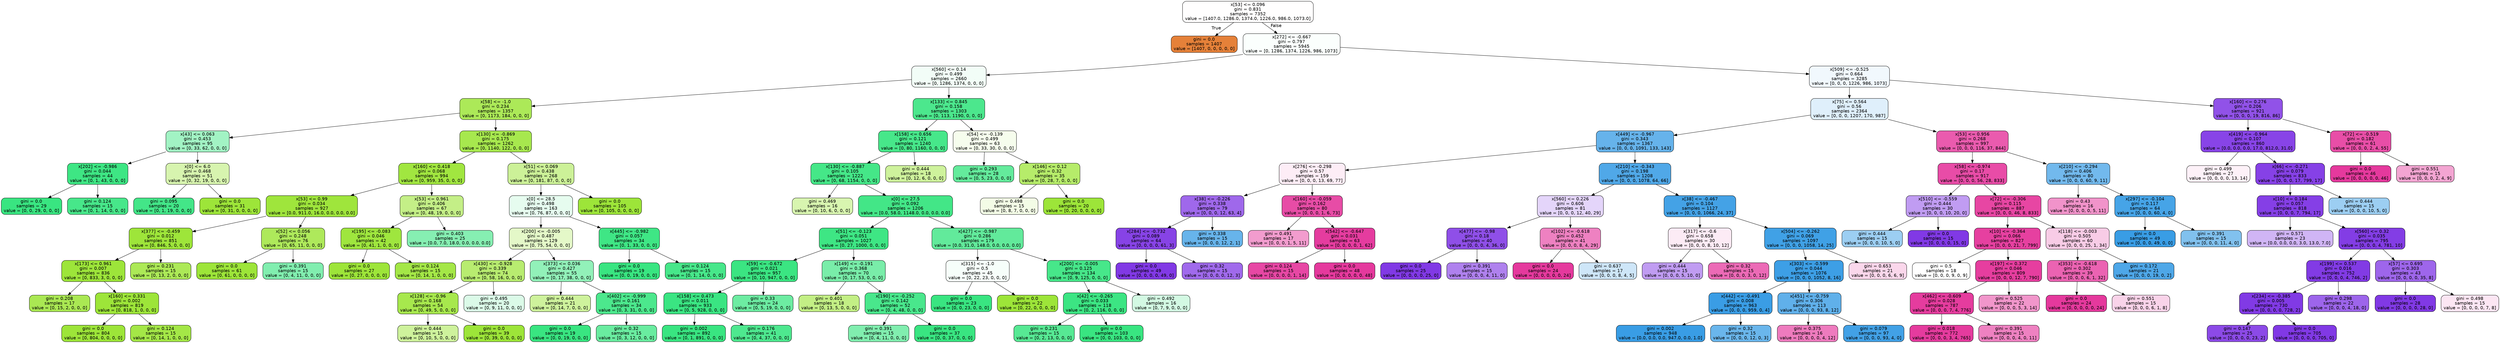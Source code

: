 digraph Tree {
node [shape=box, style="filled, rounded", color="black", fontname="helvetica"] ;
edge [fontname="helvetica"] ;
0 [label="x[53] <= 0.096\ngini = 0.831\nsamples = 7352\nvalue = [1407.0, 1286.0, 1374.0, 1226.0, 986.0, 1073.0]", fillcolor="#fffefe"] ;
1 [label="gini = 0.0\nsamples = 1407\nvalue = [1407, 0, 0, 0, 0, 0]", fillcolor="#e58139"] ;
0 -> 1 [labeldistance=2.5, labelangle=45, headlabel="True"] ;
2 [label="x[272] <= -0.667\ngini = 0.797\nsamples = 5945\nvalue = [0, 1286, 1374, 1226, 986, 1073]", fillcolor="#fbfffd"] ;
0 -> 2 [labeldistance=2.5, labelangle=-45, headlabel="False"] ;
3 [label="x[560] <= 0.14\ngini = 0.499\nsamples = 2660\nvalue = [0, 1286, 1374, 0, 0, 0]", fillcolor="#f2fdf7"] ;
2 -> 3 ;
4 [label="x[58] <= -1.0\ngini = 0.234\nsamples = 1357\nvalue = [0, 1173, 184, 0, 0, 0]", fillcolor="#ace958"] ;
3 -> 4 ;
5 [label="x[43] <= 0.063\ngini = 0.453\nsamples = 95\nvalue = [0, 33, 62, 0, 0, 0]", fillcolor="#a2f3c4"] ;
4 -> 5 ;
6 [label="x[202] <= -0.986\ngini = 0.044\nsamples = 44\nvalue = [0, 1, 43, 0, 0, 0]", fillcolor="#3ee684"] ;
5 -> 6 ;
7 [label="gini = 0.0\nsamples = 29\nvalue = [0, 0, 29, 0, 0, 0]", fillcolor="#39e581"] ;
6 -> 7 ;
8 [label="gini = 0.124\nsamples = 15\nvalue = [0, 1, 14, 0, 0, 0]", fillcolor="#47e78a"] ;
6 -> 8 ;
9 [label="x[0] <= 6.0\ngini = 0.468\nsamples = 51\nvalue = [0, 32, 19, 0, 0, 0]", fillcolor="#d7f4af"] ;
5 -> 9 ;
10 [label="gini = 0.095\nsamples = 20\nvalue = [0, 1, 19, 0, 0, 0]", fillcolor="#43e688"] ;
9 -> 10 ;
11 [label="gini = 0.0\nsamples = 31\nvalue = [0, 31, 0, 0, 0, 0]", fillcolor="#9de539"] ;
9 -> 11 ;
12 [label="x[130] <= -0.869\ngini = 0.175\nsamples = 1262\nvalue = [0, 1140, 122, 0, 0, 0]", fillcolor="#a7e84e"] ;
4 -> 12 ;
13 [label="x[160] <= 0.418\ngini = 0.068\nsamples = 994\nvalue = [0, 959, 35, 0, 0, 0]", fillcolor="#a1e640"] ;
12 -> 13 ;
14 [label="x[53] <= 0.99\ngini = 0.034\nsamples = 927\nvalue = [0.0, 911.0, 16.0, 0.0, 0.0, 0.0]", fillcolor="#9fe53c"] ;
13 -> 14 ;
15 [label="x[377] <= -0.459\ngini = 0.012\nsamples = 851\nvalue = [0, 846, 5, 0, 0, 0]", fillcolor="#9ee53a"] ;
14 -> 15 ;
16 [label="x[173] <= 0.961\ngini = 0.007\nsamples = 836\nvalue = [0, 833, 3, 0, 0, 0]", fillcolor="#9de53a"] ;
15 -> 16 ;
17 [label="gini = 0.208\nsamples = 17\nvalue = [0, 15, 2, 0, 0, 0]", fillcolor="#aae853"] ;
16 -> 17 ;
18 [label="x[160] <= 0.331\ngini = 0.002\nsamples = 819\nvalue = [0, 818, 1, 0, 0, 0]", fillcolor="#9de539"] ;
16 -> 18 ;
19 [label="gini = 0.0\nsamples = 804\nvalue = [0, 804, 0, 0, 0, 0]", fillcolor="#9de539"] ;
18 -> 19 ;
20 [label="gini = 0.124\nsamples = 15\nvalue = [0, 14, 1, 0, 0, 0]", fillcolor="#a4e747"] ;
18 -> 20 ;
21 [label="gini = 0.231\nsamples = 15\nvalue = [0, 13, 2, 0, 0, 0]", fillcolor="#ace957"] ;
15 -> 21 ;
22 [label="x[52] <= 0.056\ngini = 0.248\nsamples = 76\nvalue = [0, 65, 11, 0, 0, 0]", fillcolor="#aee95b"] ;
14 -> 22 ;
23 [label="gini = 0.0\nsamples = 61\nvalue = [0, 61, 0, 0, 0, 0]", fillcolor="#9de539"] ;
22 -> 23 ;
24 [label="gini = 0.391\nsamples = 15\nvalue = [0, 4, 11, 0, 0, 0]", fillcolor="#81eeaf"] ;
22 -> 24 ;
25 [label="x[53] <= 0.961\ngini = 0.406\nsamples = 67\nvalue = [0, 48, 19, 0, 0, 0]", fillcolor="#c4ef87"] ;
13 -> 25 ;
26 [label="x[195] <= -0.083\ngini = 0.046\nsamples = 42\nvalue = [0, 41, 1, 0, 0, 0]", fillcolor="#9fe63e"] ;
25 -> 26 ;
27 [label="gini = 0.0\nsamples = 27\nvalue = [0, 27, 0, 0, 0, 0]", fillcolor="#9de539"] ;
26 -> 27 ;
28 [label="gini = 0.124\nsamples = 15\nvalue = [0, 14, 1, 0, 0, 0]", fillcolor="#a4e747"] ;
26 -> 28 ;
29 [label="gini = 0.403\nsamples = 25\nvalue = [0.0, 7.0, 18.0, 0.0, 0.0, 0.0]", fillcolor="#86efb2"] ;
25 -> 29 ;
30 [label="x[51] <= 0.069\ngini = 0.438\nsamples = 268\nvalue = [0, 181, 87, 0, 0, 0]", fillcolor="#ccf198"] ;
12 -> 30 ;
31 [label="x[0] <= 28.5\ngini = 0.498\nsamples = 163\nvalue = [0, 76, 87, 0, 0, 0]", fillcolor="#e6fcef"] ;
30 -> 31 ;
32 [label="x[200] <= -0.005\ngini = 0.487\nsamples = 129\nvalue = [0, 75, 54, 0, 0, 0]", fillcolor="#e4f8c8"] ;
31 -> 32 ;
33 [label="x[430] <= -0.928\ngini = 0.339\nsamples = 74\nvalue = [0, 58, 16, 0, 0, 0]", fillcolor="#b8ec70"] ;
32 -> 33 ;
34 [label="x[128] <= -0.96\ngini = 0.168\nsamples = 54\nvalue = [0, 49, 5, 0, 0, 0]", fillcolor="#a7e84d"] ;
33 -> 34 ;
35 [label="gini = 0.444\nsamples = 15\nvalue = [0, 10, 5, 0, 0, 0]", fillcolor="#cef29c"] ;
34 -> 35 ;
36 [label="gini = 0.0\nsamples = 39\nvalue = [0, 39, 0, 0, 0, 0]", fillcolor="#9de539"] ;
34 -> 36 ;
37 [label="gini = 0.495\nsamples = 20\nvalue = [0, 9, 11, 0, 0, 0]", fillcolor="#dbfae8"] ;
33 -> 37 ;
38 [label="x[373] <= 0.036\ngini = 0.427\nsamples = 55\nvalue = [0, 17, 38, 0, 0, 0]", fillcolor="#92f1b9"] ;
32 -> 38 ;
39 [label="gini = 0.444\nsamples = 21\nvalue = [0, 14, 7, 0, 0, 0]", fillcolor="#cef29c"] ;
38 -> 39 ;
40 [label="x[402] <= -0.999\ngini = 0.161\nsamples = 34\nvalue = [0, 3, 31, 0, 0, 0]", fillcolor="#4ce88d"] ;
38 -> 40 ;
41 [label="gini = 0.0\nsamples = 19\nvalue = [0, 0, 19, 0, 0, 0]", fillcolor="#39e581"] ;
40 -> 41 ;
42 [label="gini = 0.32\nsamples = 15\nvalue = [0, 3, 12, 0, 0, 0]", fillcolor="#6aeca0"] ;
40 -> 42 ;
43 [label="x[445] <= -0.982\ngini = 0.057\nsamples = 34\nvalue = [0, 1, 33, 0, 0, 0]", fillcolor="#3fe685"] ;
31 -> 43 ;
44 [label="gini = 0.0\nsamples = 19\nvalue = [0, 0, 19, 0, 0, 0]", fillcolor="#39e581"] ;
43 -> 44 ;
45 [label="gini = 0.124\nsamples = 15\nvalue = [0, 1, 14, 0, 0, 0]", fillcolor="#47e78a"] ;
43 -> 45 ;
46 [label="gini = 0.0\nsamples = 105\nvalue = [0, 105, 0, 0, 0, 0]", fillcolor="#9de539"] ;
30 -> 46 ;
47 [label="x[133] <= 0.845\ngini = 0.158\nsamples = 1303\nvalue = [0, 113, 1190, 0, 0, 0]", fillcolor="#4ce78d"] ;
3 -> 47 ;
48 [label="x[158] <= 0.656\ngini = 0.121\nsamples = 1240\nvalue = [0, 80, 1160, 0, 0, 0]", fillcolor="#47e78a"] ;
47 -> 48 ;
49 [label="x[130] <= -0.887\ngini = 0.105\nsamples = 1222\nvalue = [0, 68, 1154, 0, 0, 0]", fillcolor="#45e788"] ;
48 -> 49 ;
50 [label="gini = 0.469\nsamples = 16\nvalue = [0, 10, 6, 0, 0, 0]", fillcolor="#d8f5b0"] ;
49 -> 50 ;
51 [label="x[0] <= 27.5\ngini = 0.092\nsamples = 1206\nvalue = [0.0, 58.0, 1148.0, 0.0, 0.0, 0.0]", fillcolor="#43e687"] ;
49 -> 51 ;
52 [label="x[51] <= -0.123\ngini = 0.051\nsamples = 1027\nvalue = [0, 27, 1000, 0, 0, 0]", fillcolor="#3ee684"] ;
51 -> 52 ;
53 [label="x[59] <= -0.672\ngini = 0.021\nsamples = 957\nvalue = [0, 10, 947, 0, 0, 0]", fillcolor="#3be582"] ;
52 -> 53 ;
54 [label="x[158] <= 0.473\ngini = 0.011\nsamples = 933\nvalue = [0, 5, 928, 0, 0, 0]", fillcolor="#3ae582"] ;
53 -> 54 ;
55 [label="gini = 0.002\nsamples = 892\nvalue = [0, 1, 891, 0, 0, 0]", fillcolor="#39e581"] ;
54 -> 55 ;
56 [label="gini = 0.176\nsamples = 41\nvalue = [0, 4, 37, 0, 0, 0]", fillcolor="#4ee88f"] ;
54 -> 56 ;
57 [label="gini = 0.33\nsamples = 24\nvalue = [0, 5, 19, 0, 0, 0]", fillcolor="#6deca2"] ;
53 -> 57 ;
58 [label="x[149] <= -0.191\ngini = 0.368\nsamples = 70\nvalue = [0, 17, 53, 0, 0, 0]", fillcolor="#79eda9"] ;
52 -> 58 ;
59 [label="gini = 0.401\nsamples = 18\nvalue = [0, 13, 5, 0, 0, 0]", fillcolor="#c3ef85"] ;
58 -> 59 ;
60 [label="x[190] <= -0.252\ngini = 0.142\nsamples = 52\nvalue = [0, 4, 48, 0, 0, 0]", fillcolor="#49e78c"] ;
58 -> 60 ;
61 [label="gini = 0.391\nsamples = 15\nvalue = [0, 4, 11, 0, 0, 0]", fillcolor="#81eeaf"] ;
60 -> 61 ;
62 [label="gini = 0.0\nsamples = 37\nvalue = [0, 0, 37, 0, 0, 0]", fillcolor="#39e581"] ;
60 -> 62 ;
63 [label="x[427] <= -0.987\ngini = 0.286\nsamples = 179\nvalue = [0.0, 31.0, 148.0, 0.0, 0.0, 0.0]", fillcolor="#62ea9b"] ;
51 -> 63 ;
64 [label="x[315] <= -1.0\ngini = 0.5\nsamples = 45\nvalue = [0, 22, 23, 0, 0, 0]", fillcolor="#f6fefa"] ;
63 -> 64 ;
65 [label="gini = 0.0\nsamples = 23\nvalue = [0, 0, 23, 0, 0, 0]", fillcolor="#39e581"] ;
64 -> 65 ;
66 [label="gini = 0.0\nsamples = 22\nvalue = [0, 22, 0, 0, 0, 0]", fillcolor="#9de539"] ;
64 -> 66 ;
67 [label="x[200] <= -0.005\ngini = 0.125\nsamples = 134\nvalue = [0, 9, 125, 0, 0, 0]", fillcolor="#47e78a"] ;
63 -> 67 ;
68 [label="x[42] <= -0.265\ngini = 0.033\nsamples = 118\nvalue = [0, 2, 116, 0, 0, 0]", fillcolor="#3ce583"] ;
67 -> 68 ;
69 [label="gini = 0.231\nsamples = 15\nvalue = [0, 2, 13, 0, 0, 0]", fillcolor="#57e994"] ;
68 -> 69 ;
70 [label="gini = 0.0\nsamples = 103\nvalue = [0, 0, 103, 0, 0, 0]", fillcolor="#39e581"] ;
68 -> 70 ;
71 [label="gini = 0.492\nsamples = 16\nvalue = [0, 7, 9, 0, 0, 0]", fillcolor="#d3f9e3"] ;
67 -> 71 ;
72 [label="gini = 0.444\nsamples = 18\nvalue = [0, 12, 6, 0, 0, 0]", fillcolor="#cef29c"] ;
48 -> 72 ;
73 [label="x[54] <= -0.139\ngini = 0.499\nsamples = 63\nvalue = [0, 33, 30, 0, 0, 0]", fillcolor="#f6fded"] ;
47 -> 73 ;
74 [label="gini = 0.293\nsamples = 28\nvalue = [0, 5, 23, 0, 0, 0]", fillcolor="#64eb9c"] ;
73 -> 74 ;
75 [label="x[146] <= 0.12\ngini = 0.32\nsamples = 35\nvalue = [0, 28, 7, 0, 0, 0]", fillcolor="#b6ec6a"] ;
73 -> 75 ;
76 [label="gini = 0.498\nsamples = 15\nvalue = [0, 8, 7, 0, 0, 0]", fillcolor="#f3fce6"] ;
75 -> 76 ;
77 [label="gini = 0.0\nsamples = 20\nvalue = [0, 20, 0, 0, 0, 0]", fillcolor="#9de539"] ;
75 -> 77 ;
78 [label="x[509] <= -0.525\ngini = 0.664\nsamples = 3285\nvalue = [0, 0, 0, 1226, 986, 1073]", fillcolor="#f1f8fd"] ;
2 -> 78 ;
79 [label="x[75] <= 0.564\ngini = 0.56\nsamples = 2364\nvalue = [0, 0, 0, 1207, 170, 987]", fillcolor="#dfeffb"] ;
78 -> 79 ;
80 [label="x[449] <= -0.967\ngini = 0.343\nsamples = 1367\nvalue = [0, 0, 0, 1091, 133, 143]", fillcolor="#66b3eb"] ;
79 -> 80 ;
81 [label="x[276] <= -0.298\ngini = 0.57\nsamples = 159\nvalue = [0, 0, 0, 13, 69, 77]", fillcolor="#fdedf6"] ;
80 -> 81 ;
82 [label="x[38] <= -0.226\ngini = 0.338\nsamples = 79\nvalue = [0, 0, 0, 12, 63, 4]", fillcolor="#9f68eb"] ;
81 -> 82 ;
83 [label="x[284] <= -0.732\ngini = 0.089\nsamples = 64\nvalue = [0, 0, 0, 0, 61, 3]", fillcolor="#8743e6"] ;
82 -> 83 ;
84 [label="gini = 0.0\nsamples = 49\nvalue = [0, 0, 0, 0, 49, 0]", fillcolor="#8139e5"] ;
83 -> 84 ;
85 [label="gini = 0.32\nsamples = 15\nvalue = [0, 0, 0, 0, 12, 3]", fillcolor="#a06aec"] ;
83 -> 85 ;
86 [label="gini = 0.338\nsamples = 15\nvalue = [0, 0, 0, 12, 2, 1]", fillcolor="#67b4eb"] ;
82 -> 86 ;
87 [label="x[160] <= -0.059\ngini = 0.162\nsamples = 80\nvalue = [0, 0, 0, 1, 6, 73]", fillcolor="#e74ca6"] ;
81 -> 87 ;
88 [label="gini = 0.491\nsamples = 17\nvalue = [0, 0, 0, 1, 5, 11]", fillcolor="#f29cce"] ;
87 -> 88 ;
89 [label="x[542] <= -0.647\ngini = 0.031\nsamples = 63\nvalue = [0, 0, 0, 0, 1, 62]", fillcolor="#e53c9f"] ;
87 -> 89 ;
90 [label="gini = 0.124\nsamples = 15\nvalue = [0, 0, 0, 0, 1, 14]", fillcolor="#e747a4"] ;
89 -> 90 ;
91 [label="gini = 0.0\nsamples = 48\nvalue = [0, 0, 0, 0, 0, 48]", fillcolor="#e5399d"] ;
89 -> 91 ;
92 [label="x[210] <= -0.343\ngini = 0.198\nsamples = 1208\nvalue = [0, 0, 0, 1078, 64, 66]", fillcolor="#50a8e8"] ;
80 -> 92 ;
93 [label="x[560] <= 0.226\ngini = 0.606\nsamples = 81\nvalue = [0, 0, 0, 12, 40, 29]", fillcolor="#e4d5fa"] ;
92 -> 93 ;
94 [label="x[477] <= -0.98\ngini = 0.18\nsamples = 40\nvalue = [0, 0, 0, 4, 36, 0]", fillcolor="#8f4fe8"] ;
93 -> 94 ;
95 [label="gini = 0.0\nsamples = 25\nvalue = [0, 0, 0, 0, 25, 0]", fillcolor="#8139e5"] ;
94 -> 95 ;
96 [label="gini = 0.391\nsamples = 15\nvalue = [0, 0, 0, 4, 11, 0]", fillcolor="#af81ee"] ;
94 -> 96 ;
97 [label="x[102] <= -0.618\ngini = 0.452\nsamples = 41\nvalue = [0, 0, 0, 8, 4, 29]", fillcolor="#ee81c1"] ;
93 -> 97 ;
98 [label="gini = 0.0\nsamples = 24\nvalue = [0, 0, 0, 0, 0, 24]", fillcolor="#e5399d"] ;
97 -> 98 ;
99 [label="gini = 0.637\nsamples = 17\nvalue = [0, 0, 0, 8, 4, 5]", fillcolor="#cee6f8"] ;
97 -> 99 ;
100 [label="x[38] <= -0.467\ngini = 0.104\nsamples = 1127\nvalue = [0, 0, 0, 1066, 24, 37]", fillcolor="#44a2e6"] ;
92 -> 100 ;
101 [label="x[317] <= -0.6\ngini = 0.658\nsamples = 30\nvalue = [0, 0, 0, 8, 10, 12]", fillcolor="#fcebf5"] ;
100 -> 101 ;
102 [label="gini = 0.444\nsamples = 15\nvalue = [0, 0, 0, 5, 10, 0]", fillcolor="#c09cf2"] ;
101 -> 102 ;
103 [label="gini = 0.32\nsamples = 15\nvalue = [0, 0, 0, 3, 0, 12]", fillcolor="#ec6ab6"] ;
101 -> 103 ;
104 [label="x[504] <= -0.262\ngini = 0.069\nsamples = 1097\nvalue = [0, 0, 0, 1058, 14, 25]", fillcolor="#40a1e6"] ;
100 -> 104 ;
105 [label="x[303] <= -0.599\ngini = 0.044\nsamples = 1076\nvalue = [0, 0, 0, 1052, 8, 16]", fillcolor="#3d9fe6"] ;
104 -> 105 ;
106 [label="x[442] <= -0.491\ngini = 0.008\nsamples = 963\nvalue = [0, 0, 0, 959, 0, 4]", fillcolor="#3a9de5"] ;
105 -> 106 ;
107 [label="gini = 0.002\nsamples = 948\nvalue = [0.0, 0.0, 0.0, 947.0, 0.0, 1.0]", fillcolor="#399de5"] ;
106 -> 107 ;
108 [label="gini = 0.32\nsamples = 15\nvalue = [0, 0, 0, 12, 0, 3]", fillcolor="#6ab6ec"] ;
106 -> 108 ;
109 [label="x[451] <= -0.759\ngini = 0.306\nsamples = 113\nvalue = [0, 0, 0, 93, 8, 12]", fillcolor="#60b0ea"] ;
105 -> 109 ;
110 [label="gini = 0.375\nsamples = 16\nvalue = [0, 0, 0, 0, 4, 12]", fillcolor="#ee7bbe"] ;
109 -> 110 ;
111 [label="gini = 0.079\nsamples = 97\nvalue = [0, 0, 0, 93, 4, 0]", fillcolor="#42a1e6"] ;
109 -> 111 ;
112 [label="gini = 0.653\nsamples = 21\nvalue = [0, 0, 0, 6, 6, 9]", fillcolor="#fad7eb"] ;
104 -> 112 ;
113 [label="x[53] <= 0.956\ngini = 0.268\nsamples = 997\nvalue = [0, 0, 0, 116, 37, 844]", fillcolor="#ea5bae"] ;
79 -> 113 ;
114 [label="x[58] <= -0.974\ngini = 0.17\nsamples = 917\nvalue = [0, 0, 0, 56, 28, 833]", fillcolor="#e84ca7"] ;
113 -> 114 ;
115 [label="x[510] <= -0.559\ngini = 0.444\nsamples = 30\nvalue = [0, 0, 0, 10, 20, 0]", fillcolor="#c09cf2"] ;
114 -> 115 ;
116 [label="gini = 0.444\nsamples = 15\nvalue = [0, 0, 0, 10, 5, 0]", fillcolor="#9ccef2"] ;
115 -> 116 ;
117 [label="gini = 0.0\nsamples = 15\nvalue = [0, 0, 0, 0, 15, 0]", fillcolor="#8139e5"] ;
115 -> 117 ;
118 [label="x[72] <= -0.306\ngini = 0.115\nsamples = 887\nvalue = [0, 0, 0, 46, 8, 833]", fillcolor="#e746a3"] ;
114 -> 118 ;
119 [label="x[10] <= -0.364\ngini = 0.066\nsamples = 827\nvalue = [0, 0, 0, 21, 7, 799]", fillcolor="#e640a0"] ;
118 -> 119 ;
120 [label="gini = 0.5\nsamples = 18\nvalue = [0, 0, 0, 9, 0, 9]", fillcolor="#ffffff"] ;
119 -> 120 ;
121 [label="x[197] <= 0.372\ngini = 0.046\nsamples = 809\nvalue = [0, 0, 0, 12, 7, 790]", fillcolor="#e63e9f"] ;
119 -> 121 ;
122 [label="x[462] <= -0.609\ngini = 0.028\nsamples = 787\nvalue = [0, 0, 0, 7, 4, 776]", fillcolor="#e53c9e"] ;
121 -> 122 ;
123 [label="gini = 0.018\nsamples = 772\nvalue = [0, 0, 0, 3, 4, 765]", fillcolor="#e53b9e"] ;
122 -> 123 ;
124 [label="gini = 0.391\nsamples = 15\nvalue = [0, 0, 0, 4, 0, 11]", fillcolor="#ee81c1"] ;
122 -> 124 ;
125 [label="gini = 0.525\nsamples = 22\nvalue = [0, 0, 0, 5, 3, 14]", fillcolor="#f196cb"] ;
121 -> 125 ;
126 [label="x[118] <= -0.003\ngini = 0.505\nsamples = 60\nvalue = [0, 0, 0, 25, 1, 34]", fillcolor="#f8cce6"] ;
118 -> 126 ;
127 [label="x[353] <= -0.618\ngini = 0.302\nsamples = 39\nvalue = [0, 0, 0, 6, 1, 32]", fillcolor="#eb63b2"] ;
126 -> 127 ;
128 [label="gini = 0.0\nsamples = 24\nvalue = [0, 0, 0, 0, 0, 24]", fillcolor="#e5399d"] ;
127 -> 128 ;
129 [label="gini = 0.551\nsamples = 15\nvalue = [0, 0, 0, 6, 1, 8]", fillcolor="#f9d3e9"] ;
127 -> 129 ;
130 [label="gini = 0.172\nsamples = 21\nvalue = [0, 0, 0, 19, 0, 2]", fillcolor="#4ea7e8"] ;
126 -> 130 ;
131 [label="x[210] <= -0.294\ngini = 0.406\nsamples = 80\nvalue = [0, 0, 0, 60, 9, 11]", fillcolor="#72b9ed"] ;
113 -> 131 ;
132 [label="gini = 0.43\nsamples = 16\nvalue = [0, 0, 0, 0, 5, 11]", fillcolor="#f193ca"] ;
131 -> 132 ;
133 [label="x[297] <= -0.104\ngini = 0.117\nsamples = 64\nvalue = [0, 0, 0, 60, 4, 0]", fillcolor="#46a4e7"] ;
131 -> 133 ;
134 [label="gini = 0.0\nsamples = 49\nvalue = [0, 0, 0, 49, 0, 0]", fillcolor="#399de5"] ;
133 -> 134 ;
135 [label="gini = 0.391\nsamples = 15\nvalue = [0, 0, 0, 11, 4, 0]", fillcolor="#81c1ee"] ;
133 -> 135 ;
136 [label="x[160] <= 0.276\ngini = 0.206\nsamples = 921\nvalue = [0, 0, 0, 19, 816, 86]", fillcolor="#9152e8"] ;
78 -> 136 ;
137 [label="x[419] <= -0.964\ngini = 0.107\nsamples = 860\nvalue = [0.0, 0.0, 0.0, 17.0, 812.0, 31.0]", fillcolor="#8844e7"] ;
136 -> 137 ;
138 [label="gini = 0.499\nsamples = 27\nvalue = [0, 0, 0, 0, 13, 14]", fillcolor="#fdf1f8"] ;
137 -> 138 ;
139 [label="x[66] <= -0.271\ngini = 0.079\nsamples = 833\nvalue = [0, 0, 0, 17, 799, 17]", fillcolor="#8641e6"] ;
137 -> 139 ;
140 [label="x[10] <= 0.184\ngini = 0.057\nsamples = 818\nvalue = [0, 0, 0, 7, 794, 17]", fillcolor="#853fe6"] ;
139 -> 140 ;
141 [label="gini = 0.571\nsamples = 23\nvalue = [0.0, 0.0, 0.0, 3.0, 13.0, 7.0]", fillcolor="#d0b5f5"] ;
140 -> 141 ;
142 [label="x[560] <= 0.32\ngini = 0.035\nsamples = 795\nvalue = [0, 0, 0, 4, 781, 10]", fillcolor="#833de5"] ;
140 -> 142 ;
143 [label="x[199] <= 0.537\ngini = 0.016\nsamples = 752\nvalue = [0, 0, 0, 4, 746, 2]", fillcolor="#823be5"] ;
142 -> 143 ;
144 [label="x[234] <= -0.385\ngini = 0.005\nsamples = 730\nvalue = [0, 0, 0, 0, 728, 2]", fillcolor="#813ae5"] ;
143 -> 144 ;
145 [label="gini = 0.147\nsamples = 25\nvalue = [0, 0, 0, 0, 23, 2]", fillcolor="#8c4ae7"] ;
144 -> 145 ;
146 [label="gini = 0.0\nsamples = 705\nvalue = [0, 0, 0, 0, 705, 0]", fillcolor="#8139e5"] ;
144 -> 146 ;
147 [label="gini = 0.298\nsamples = 22\nvalue = [0, 0, 0, 4, 18, 0]", fillcolor="#9d65eb"] ;
143 -> 147 ;
148 [label="x[57] <= 0.695\ngini = 0.303\nsamples = 43\nvalue = [0, 0, 0, 0, 35, 8]", fillcolor="#9e66eb"] ;
142 -> 148 ;
149 [label="gini = 0.0\nsamples = 28\nvalue = [0, 0, 0, 0, 28, 0]", fillcolor="#8139e5"] ;
148 -> 149 ;
150 [label="gini = 0.498\nsamples = 15\nvalue = [0, 0, 0, 0, 7, 8]", fillcolor="#fce6f3"] ;
148 -> 150 ;
151 [label="gini = 0.444\nsamples = 15\nvalue = [0, 0, 0, 10, 5, 0]", fillcolor="#9ccef2"] ;
139 -> 151 ;
152 [label="x[72] <= -0.519\ngini = 0.182\nsamples = 61\nvalue = [0, 0, 0, 2, 4, 55]", fillcolor="#e84ea7"] ;
136 -> 152 ;
153 [label="gini = 0.0\nsamples = 46\nvalue = [0, 0, 0, 0, 0, 46]", fillcolor="#e5399d"] ;
152 -> 153 ;
154 [label="gini = 0.551\nsamples = 15\nvalue = [0, 0, 0, 2, 4, 9]", fillcolor="#f3a5d2"] ;
152 -> 154 ;
}